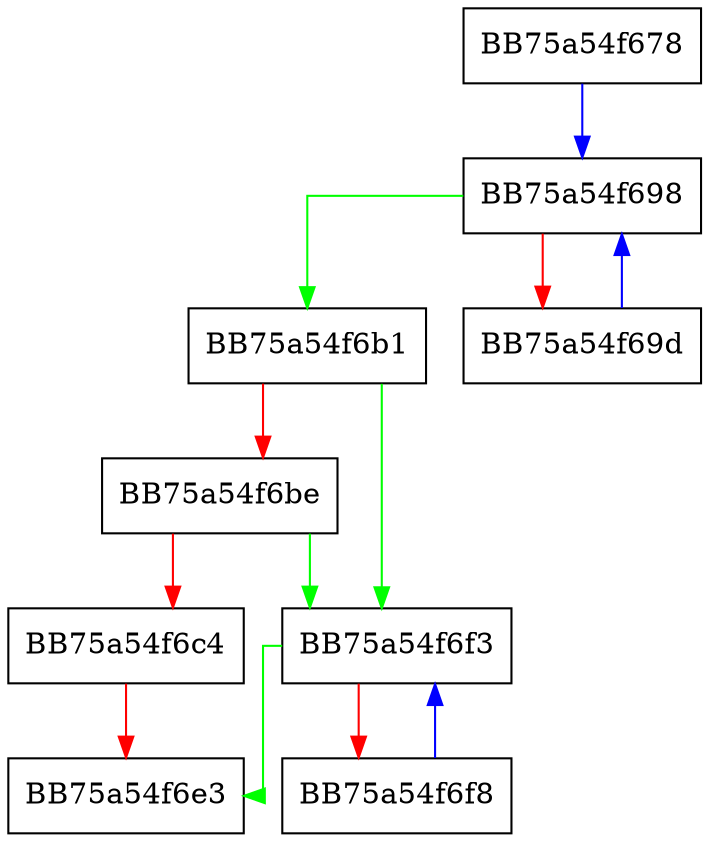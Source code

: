 digraph _Erase {
  node [shape="box"];
  graph [splines=ortho];
  BB75a54f678 -> BB75a54f698 [color="blue"];
  BB75a54f698 -> BB75a54f6b1 [color="green"];
  BB75a54f698 -> BB75a54f69d [color="red"];
  BB75a54f69d -> BB75a54f698 [color="blue"];
  BB75a54f6b1 -> BB75a54f6f3 [color="green"];
  BB75a54f6b1 -> BB75a54f6be [color="red"];
  BB75a54f6be -> BB75a54f6f3 [color="green"];
  BB75a54f6be -> BB75a54f6c4 [color="red"];
  BB75a54f6c4 -> BB75a54f6e3 [color="red"];
  BB75a54f6f3 -> BB75a54f6e3 [color="green"];
  BB75a54f6f3 -> BB75a54f6f8 [color="red"];
  BB75a54f6f8 -> BB75a54f6f3 [color="blue"];
}